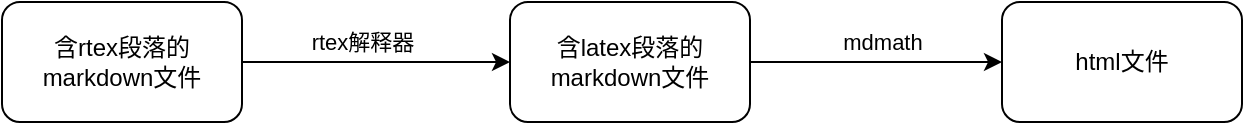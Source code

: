 <mxfile version="13.9.9" type="device"><diagram id="bkTKX3ZKwXwws0J2ZKSR" name="第 1 页"><mxGraphModel dx="1024" dy="632" grid="1" gridSize="10" guides="1" tooltips="1" connect="1" arrows="1" fold="1" page="1" pageScale="1" pageWidth="827" pageHeight="1169" math="0" shadow="0"><root><mxCell id="0"/><mxCell id="1" parent="0"/><mxCell id="pIDqHVTpgc2mhuuSNOEq-3" value="" style="edgeStyle=orthogonalEdgeStyle;rounded=0;orthogonalLoop=1;jettySize=auto;html=1;" edge="1" parent="1" source="pIDqHVTpgc2mhuuSNOEq-1" target="pIDqHVTpgc2mhuuSNOEq-2"><mxGeometry relative="1" as="geometry"/></mxCell><mxCell id="pIDqHVTpgc2mhuuSNOEq-8" value="rtex解释器" style="edgeLabel;html=1;align=center;verticalAlign=middle;resizable=0;points=[];" vertex="1" connectable="0" parent="pIDqHVTpgc2mhuuSNOEq-3"><mxGeometry x="-0.197" y="-2" relative="1" as="geometry"><mxPoint x="6" y="-12" as="offset"/></mxGeometry></mxCell><mxCell id="pIDqHVTpgc2mhuuSNOEq-1" value="含rtex段落的markdown文件" style="rounded=1;whiteSpace=wrap;html=1;" vertex="1" parent="1"><mxGeometry x="100" y="300" width="120" height="60" as="geometry"/></mxCell><mxCell id="pIDqHVTpgc2mhuuSNOEq-5" value="" style="edgeStyle=orthogonalEdgeStyle;rounded=0;orthogonalLoop=1;jettySize=auto;html=1;" edge="1" parent="1" source="pIDqHVTpgc2mhuuSNOEq-2" target="pIDqHVTpgc2mhuuSNOEq-4"><mxGeometry relative="1" as="geometry"/></mxCell><mxCell id="pIDqHVTpgc2mhuuSNOEq-2" value="含latex段落的markdown文件" style="whiteSpace=wrap;html=1;rounded=1;" vertex="1" parent="1"><mxGeometry x="354" y="300" width="120" height="60" as="geometry"/></mxCell><mxCell id="pIDqHVTpgc2mhuuSNOEq-4" value="html文件" style="whiteSpace=wrap;html=1;rounded=1;" vertex="1" parent="1"><mxGeometry x="600" y="300" width="120" height="60" as="geometry"/></mxCell><mxCell id="pIDqHVTpgc2mhuuSNOEq-9" value="mdmath" style="edgeLabel;html=1;align=center;verticalAlign=middle;resizable=0;points=[];" vertex="1" connectable="0" parent="1"><mxGeometry x="540" y="320" as="geometry"/></mxCell></root></mxGraphModel></diagram></mxfile>